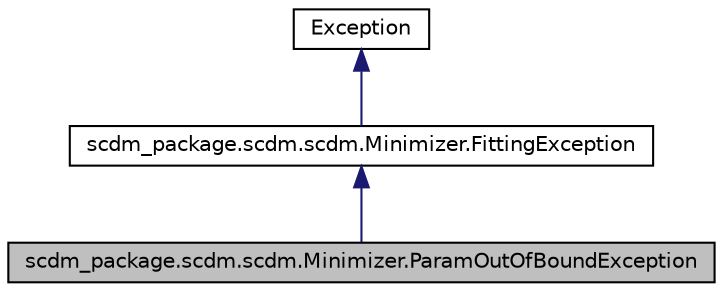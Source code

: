 digraph G
{
  edge [fontname="Helvetica",fontsize="10",labelfontname="Helvetica",labelfontsize="10"];
  node [fontname="Helvetica",fontsize="10",shape=record];
  Node1 [label="scdm_package.scdm.scdm.Minimizer.ParamOutOfBoundException",height=0.2,width=0.4,color="black", fillcolor="grey75", style="filled" fontcolor="black"];
  Node2 -> Node1 [dir=back,color="midnightblue",fontsize="10",style="solid",fontname="Helvetica"];
  Node2 [label="scdm_package.scdm.scdm.Minimizer.FittingException",height=0.2,width=0.4,color="black", fillcolor="white", style="filled",URL="$classscdm__package_1_1scdm_1_1scdm_1_1Minimizer_1_1FittingException.html",tooltip="Base fitting exception."];
  Node3 -> Node2 [dir=back,color="midnightblue",fontsize="10",style="solid",fontname="Helvetica"];
  Node3 [label="Exception",height=0.2,width=0.4,color="black", fillcolor="white", style="filled",URL="$classException.html"];
}
